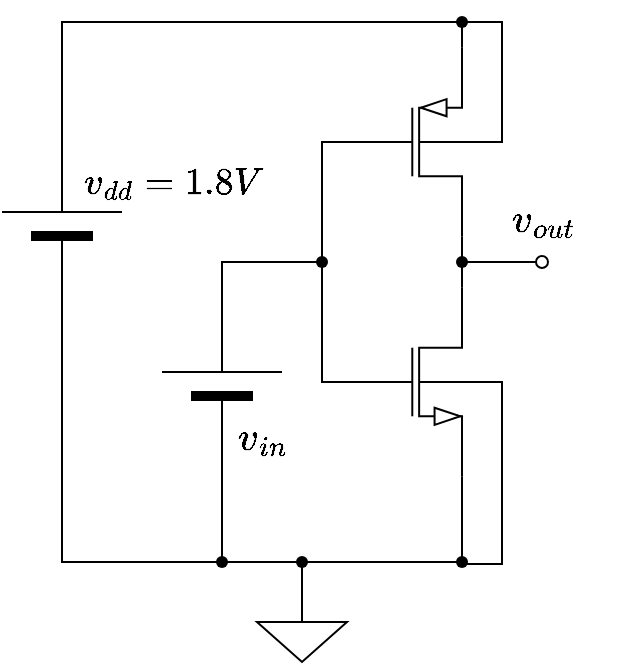 <mxfile version="23.1.5" type="device">
  <diagram name="ページ1" id="39H1uIZzQWtCZ264xKXX">
    <mxGraphModel dx="683" dy="398" grid="1" gridSize="10" guides="1" tooltips="1" connect="1" arrows="1" fold="1" page="1" pageScale="1" pageWidth="1169" pageHeight="827" math="1" shadow="0">
      <root>
        <mxCell id="0" />
        <mxCell id="1" parent="0" />
        <mxCell id="wj3v9_Fs6RNr7-EwIV5r-32" style="edgeStyle=orthogonalEdgeStyle;rounded=0;orthogonalLoop=1;jettySize=auto;html=1;exitX=1;exitY=0;exitDx=0;exitDy=0;exitPerimeter=0;strokeColor=default;align=center;verticalAlign=middle;fontFamily=Helvetica;fontSize=11;fontColor=default;labelBackgroundColor=default;endArrow=none;endFill=0;" edge="1" parent="1" source="wj3v9_Fs6RNr7-EwIV5r-1" target="wj3v9_Fs6RNr7-EwIV5r-30">
          <mxGeometry relative="1" as="geometry" />
        </mxCell>
        <mxCell id="wj3v9_Fs6RNr7-EwIV5r-1" value="" style="verticalLabelPosition=bottom;shadow=0;dashed=0;align=center;html=1;verticalAlign=top;shape=mxgraph.electrical.transistors.nmos_bulk;pointerEvents=1;" vertex="1" parent="1">
          <mxGeometry x="540" y="350" width="60" height="100" as="geometry" />
        </mxCell>
        <mxCell id="wj3v9_Fs6RNr7-EwIV5r-24" style="edgeStyle=orthogonalEdgeStyle;rounded=0;orthogonalLoop=1;jettySize=auto;html=1;exitX=1;exitY=0.5;exitDx=0;exitDy=0;exitPerimeter=0;strokeColor=default;align=center;verticalAlign=middle;fontFamily=Helvetica;fontSize=11;fontColor=default;labelBackgroundColor=default;endArrow=none;endFill=0;entryX=0.95;entryY=0.6;entryDx=0;entryDy=0;entryPerimeter=0;" edge="1" parent="1" source="wj3v9_Fs6RNr7-EwIV5r-2" target="wj3v9_Fs6RNr7-EwIV5r-20">
          <mxGeometry relative="1" as="geometry">
            <mxPoint x="620" y="220" as="targetPoint" />
            <Array as="points">
              <mxPoint x="620" y="280" />
              <mxPoint x="620" y="220" />
            </Array>
          </mxGeometry>
        </mxCell>
        <mxCell id="wj3v9_Fs6RNr7-EwIV5r-2" value="" style="verticalLabelPosition=bottom;shadow=0;dashed=0;align=center;html=1;verticalAlign=top;shape=mxgraph.electrical.transistors.pmos_bulk;pointerEvents=1;" vertex="1" parent="1">
          <mxGeometry x="540" y="230" width="60" height="100" as="geometry" />
        </mxCell>
        <mxCell id="wj3v9_Fs6RNr7-EwIV5r-3" value="" style="verticalLabelPosition=bottom;shadow=0;dashed=0;align=center;fillColor=strokeColor;html=1;verticalAlign=top;strokeWidth=1;shape=mxgraph.electrical.miscellaneous.monocell_battery;direction=north;" vertex="1" parent="1">
          <mxGeometry x="450" y="350" width="60" height="100" as="geometry" />
        </mxCell>
        <mxCell id="wj3v9_Fs6RNr7-EwIV5r-4" value="" style="verticalLabelPosition=bottom;shadow=0;dashed=0;align=center;fillColor=strokeColor;html=1;verticalAlign=top;strokeWidth=1;shape=mxgraph.electrical.miscellaneous.monocell_battery;direction=north;" vertex="1" parent="1">
          <mxGeometry x="370" y="270" width="60" height="100" as="geometry" />
        </mxCell>
        <mxCell id="wj3v9_Fs6RNr7-EwIV5r-5" value="" style="pointerEvents=1;verticalLabelPosition=bottom;shadow=0;dashed=0;align=center;html=1;verticalAlign=top;shape=mxgraph.electrical.signal_sources.signal_ground;fontFamily=Helvetica;fontSize=24;fontColor=default;" vertex="1" parent="1">
          <mxGeometry x="497.5" y="510" width="45" height="30" as="geometry" />
        </mxCell>
        <mxCell id="wj3v9_Fs6RNr7-EwIV5r-6" value="" style="shape=waypoint;sketch=0;fillStyle=solid;size=6;pointerEvents=1;points=[];fillColor=none;resizable=0;rotatable=0;perimeter=centerPerimeter;snapToPoint=1;fontFamily=Helvetica;fontSize=11;fontColor=default;" vertex="1" parent="1">
          <mxGeometry x="470" y="480" width="20" height="20" as="geometry" />
        </mxCell>
        <mxCell id="wj3v9_Fs6RNr7-EwIV5r-7" value="" style="shape=waypoint;sketch=0;fillStyle=solid;size=6;pointerEvents=1;points=[];fillColor=none;resizable=0;rotatable=0;perimeter=centerPerimeter;snapToPoint=1;fontFamily=Helvetica;fontSize=11;fontColor=default;" vertex="1" parent="1">
          <mxGeometry x="510" y="480" width="20" height="20" as="geometry" />
        </mxCell>
        <mxCell id="wj3v9_Fs6RNr7-EwIV5r-8" style="edgeStyle=orthogonalEdgeStyle;rounded=0;orthogonalLoop=1;jettySize=auto;html=1;exitX=0.5;exitY=0;exitDx=0;exitDy=0;exitPerimeter=0;entryX=0.633;entryY=1.033;entryDx=0;entryDy=0;entryPerimeter=0;endArrow=none;endFill=0;" edge="1" parent="1" source="wj3v9_Fs6RNr7-EwIV5r-5" target="wj3v9_Fs6RNr7-EwIV5r-7">
          <mxGeometry relative="1" as="geometry" />
        </mxCell>
        <mxCell id="wj3v9_Fs6RNr7-EwIV5r-10" style="edgeStyle=orthogonalEdgeStyle;rounded=0;orthogonalLoop=1;jettySize=auto;html=1;exitX=0;exitY=0.5;exitDx=0;exitDy=0;exitPerimeter=0;entryX=0.617;entryY=-0.017;entryDx=0;entryDy=0;entryPerimeter=0;strokeColor=default;align=center;verticalAlign=middle;fontFamily=Helvetica;fontSize=11;fontColor=default;labelBackgroundColor=default;endArrow=none;endFill=0;" edge="1" parent="1" source="wj3v9_Fs6RNr7-EwIV5r-3" target="wj3v9_Fs6RNr7-EwIV5r-6">
          <mxGeometry relative="1" as="geometry" />
        </mxCell>
        <mxCell id="wj3v9_Fs6RNr7-EwIV5r-11" style="edgeStyle=orthogonalEdgeStyle;rounded=0;orthogonalLoop=1;jettySize=auto;html=1;entryX=-0.017;entryY=0.6;entryDx=0;entryDy=0;entryPerimeter=0;strokeColor=default;align=center;verticalAlign=middle;fontFamily=Helvetica;fontSize=11;fontColor=default;labelBackgroundColor=default;endArrow=none;endFill=0;" edge="1" parent="1" source="wj3v9_Fs6RNr7-EwIV5r-6" target="wj3v9_Fs6RNr7-EwIV5r-7">
          <mxGeometry relative="1" as="geometry" />
        </mxCell>
        <mxCell id="wj3v9_Fs6RNr7-EwIV5r-12" style="edgeStyle=orthogonalEdgeStyle;rounded=0;orthogonalLoop=1;jettySize=auto;html=1;exitX=0;exitY=0.5;exitDx=0;exitDy=0;exitPerimeter=0;entryX=0.133;entryY=0.433;entryDx=0;entryDy=0;entryPerimeter=0;strokeColor=default;align=center;verticalAlign=middle;fontFamily=Helvetica;fontSize=11;fontColor=default;labelBackgroundColor=default;endArrow=none;endFill=0;" edge="1" parent="1" source="wj3v9_Fs6RNr7-EwIV5r-4" target="wj3v9_Fs6RNr7-EwIV5r-6">
          <mxGeometry relative="1" as="geometry">
            <Array as="points">
              <mxPoint x="400" y="490" />
            </Array>
          </mxGeometry>
        </mxCell>
        <mxCell id="wj3v9_Fs6RNr7-EwIV5r-15" value="" style="shape=waypoint;sketch=0;fillStyle=solid;size=6;pointerEvents=1;points=[];fillColor=none;resizable=0;rotatable=0;perimeter=centerPerimeter;snapToPoint=1;fontFamily=Helvetica;fontSize=11;fontColor=default;labelBackgroundColor=default;" vertex="1" parent="1">
          <mxGeometry x="520" y="330" width="20" height="20" as="geometry" />
        </mxCell>
        <mxCell id="wj3v9_Fs6RNr7-EwIV5r-16" style="edgeStyle=orthogonalEdgeStyle;rounded=0;orthogonalLoop=1;jettySize=auto;html=1;exitX=0;exitY=0.5;exitDx=0;exitDy=0;exitPerimeter=0;entryX=0.583;entryY=0.1;entryDx=0;entryDy=0;entryPerimeter=0;strokeColor=default;align=center;verticalAlign=middle;fontFamily=Helvetica;fontSize=11;fontColor=default;labelBackgroundColor=default;endArrow=none;endFill=0;" edge="1" parent="1" source="wj3v9_Fs6RNr7-EwIV5r-2" target="wj3v9_Fs6RNr7-EwIV5r-15">
          <mxGeometry relative="1" as="geometry">
            <Array as="points">
              <mxPoint x="530" y="280" />
            </Array>
          </mxGeometry>
        </mxCell>
        <mxCell id="wj3v9_Fs6RNr7-EwIV5r-17" style="edgeStyle=orthogonalEdgeStyle;rounded=0;orthogonalLoop=1;jettySize=auto;html=1;exitX=0;exitY=0.5;exitDx=0;exitDy=0;exitPerimeter=0;entryX=0.567;entryY=0.983;entryDx=0;entryDy=0;entryPerimeter=0;strokeColor=default;align=center;verticalAlign=middle;fontFamily=Helvetica;fontSize=11;fontColor=default;labelBackgroundColor=default;endArrow=none;endFill=0;" edge="1" parent="1" source="wj3v9_Fs6RNr7-EwIV5r-1" target="wj3v9_Fs6RNr7-EwIV5r-15">
          <mxGeometry relative="1" as="geometry">
            <Array as="points">
              <mxPoint x="530" y="400" />
            </Array>
          </mxGeometry>
        </mxCell>
        <mxCell id="wj3v9_Fs6RNr7-EwIV5r-18" style="edgeStyle=orthogonalEdgeStyle;rounded=0;orthogonalLoop=1;jettySize=auto;html=1;exitX=1;exitY=0.5;exitDx=0;exitDy=0;exitPerimeter=0;entryX=0.067;entryY=0.45;entryDx=0;entryDy=0;entryPerimeter=0;strokeColor=default;align=center;verticalAlign=middle;fontFamily=Helvetica;fontSize=11;fontColor=default;labelBackgroundColor=default;endArrow=none;endFill=0;" edge="1" parent="1" source="wj3v9_Fs6RNr7-EwIV5r-3" target="wj3v9_Fs6RNr7-EwIV5r-15">
          <mxGeometry relative="1" as="geometry">
            <Array as="points">
              <mxPoint x="480" y="340" />
            </Array>
          </mxGeometry>
        </mxCell>
        <mxCell id="wj3v9_Fs6RNr7-EwIV5r-20" value="" style="shape=waypoint;sketch=0;fillStyle=solid;size=6;pointerEvents=1;points=[];fillColor=none;resizable=0;rotatable=0;perimeter=centerPerimeter;snapToPoint=1;fontFamily=Helvetica;fontSize=11;fontColor=default;labelBackgroundColor=default;" vertex="1" parent="1">
          <mxGeometry x="590" y="210" width="20" height="20" as="geometry" />
        </mxCell>
        <mxCell id="wj3v9_Fs6RNr7-EwIV5r-21" style="edgeStyle=orthogonalEdgeStyle;rounded=0;orthogonalLoop=1;jettySize=auto;html=1;exitX=1;exitY=0;exitDx=0;exitDy=0;exitPerimeter=0;entryX=0.533;entryY=1.05;entryDx=0;entryDy=0;entryPerimeter=0;strokeColor=default;align=center;verticalAlign=middle;fontFamily=Helvetica;fontSize=11;fontColor=default;labelBackgroundColor=default;endArrow=none;endFill=0;" edge="1" parent="1" source="wj3v9_Fs6RNr7-EwIV5r-2" target="wj3v9_Fs6RNr7-EwIV5r-20">
          <mxGeometry relative="1" as="geometry" />
        </mxCell>
        <mxCell id="wj3v9_Fs6RNr7-EwIV5r-22" style="edgeStyle=orthogonalEdgeStyle;rounded=0;orthogonalLoop=1;jettySize=auto;html=1;exitX=1;exitY=0.5;exitDx=0;exitDy=0;exitPerimeter=0;entryX=0;entryY=0.467;entryDx=0;entryDy=0;entryPerimeter=0;strokeColor=default;align=center;verticalAlign=middle;fontFamily=Helvetica;fontSize=11;fontColor=default;labelBackgroundColor=default;endArrow=none;endFill=0;" edge="1" parent="1" source="wj3v9_Fs6RNr7-EwIV5r-4" target="wj3v9_Fs6RNr7-EwIV5r-20">
          <mxGeometry relative="1" as="geometry">
            <Array as="points">
              <mxPoint x="400" y="220" />
            </Array>
          </mxGeometry>
        </mxCell>
        <mxCell id="wj3v9_Fs6RNr7-EwIV5r-25" value="" style="shape=waypoint;sketch=0;fillStyle=solid;size=6;pointerEvents=1;points=[];fillColor=none;resizable=0;rotatable=0;perimeter=centerPerimeter;snapToPoint=1;fontFamily=Helvetica;fontSize=11;fontColor=default;" vertex="1" parent="1">
          <mxGeometry x="590" y="480" width="20" height="20" as="geometry" />
        </mxCell>
        <mxCell id="wj3v9_Fs6RNr7-EwIV5r-26" style="edgeStyle=orthogonalEdgeStyle;rounded=0;orthogonalLoop=1;jettySize=auto;html=1;exitX=1;exitY=1;exitDx=0;exitDy=0;exitPerimeter=0;entryX=0.65;entryY=-0.1;entryDx=0;entryDy=0;entryPerimeter=0;strokeColor=default;align=center;verticalAlign=middle;fontFamily=Helvetica;fontSize=11;fontColor=default;labelBackgroundColor=default;endArrow=none;endFill=0;" edge="1" parent="1" source="wj3v9_Fs6RNr7-EwIV5r-1" target="wj3v9_Fs6RNr7-EwIV5r-25">
          <mxGeometry relative="1" as="geometry" />
        </mxCell>
        <mxCell id="wj3v9_Fs6RNr7-EwIV5r-27" style="edgeStyle=orthogonalEdgeStyle;rounded=0;orthogonalLoop=1;jettySize=auto;html=1;entryX=0;entryY=0.5;entryDx=0;entryDy=0;entryPerimeter=0;strokeColor=default;align=center;verticalAlign=middle;fontFamily=Helvetica;fontSize=11;fontColor=default;labelBackgroundColor=default;endArrow=none;endFill=0;" edge="1" parent="1" source="wj3v9_Fs6RNr7-EwIV5r-7" target="wj3v9_Fs6RNr7-EwIV5r-25">
          <mxGeometry relative="1" as="geometry" />
        </mxCell>
        <mxCell id="wj3v9_Fs6RNr7-EwIV5r-28" style="edgeStyle=orthogonalEdgeStyle;rounded=0;orthogonalLoop=1;jettySize=auto;html=1;exitX=1;exitY=0.5;exitDx=0;exitDy=0;exitPerimeter=0;entryX=1.05;entryY=0.533;entryDx=0;entryDy=0;entryPerimeter=0;strokeColor=default;align=center;verticalAlign=middle;fontFamily=Helvetica;fontSize=11;fontColor=default;labelBackgroundColor=default;endArrow=none;endFill=0;" edge="1" parent="1" source="wj3v9_Fs6RNr7-EwIV5r-1" target="wj3v9_Fs6RNr7-EwIV5r-25">
          <mxGeometry relative="1" as="geometry">
            <Array as="points">
              <mxPoint x="620" y="400" />
              <mxPoint x="620" y="491" />
              <mxPoint x="600" y="491" />
            </Array>
          </mxGeometry>
        </mxCell>
        <mxCell id="wj3v9_Fs6RNr7-EwIV5r-29" value="" style="verticalLabelPosition=bottom;shadow=0;dashed=0;align=center;html=1;verticalAlign=top;strokeWidth=1;shape=ellipse;perimeter=ellipsePerimeter;fontFamily=Helvetica;fontSize=11;fontColor=default;aspect=fixed;labelBackgroundColor=default;" vertex="1" parent="1">
          <mxGeometry x="637" y="337.0" width="6" height="6" as="geometry" />
        </mxCell>
        <mxCell id="wj3v9_Fs6RNr7-EwIV5r-33" style="edgeStyle=orthogonalEdgeStyle;rounded=0;orthogonalLoop=1;jettySize=auto;html=1;entryX=0;entryY=0.5;entryDx=0;entryDy=0;strokeColor=default;align=center;verticalAlign=middle;fontFamily=Helvetica;fontSize=11;fontColor=default;labelBackgroundColor=default;endArrow=none;endFill=0;" edge="1" parent="1" source="wj3v9_Fs6RNr7-EwIV5r-30" target="wj3v9_Fs6RNr7-EwIV5r-29">
          <mxGeometry relative="1" as="geometry" />
        </mxCell>
        <mxCell id="wj3v9_Fs6RNr7-EwIV5r-30" value="" style="shape=waypoint;sketch=0;fillStyle=solid;size=6;pointerEvents=1;points=[];fillColor=none;resizable=0;rotatable=0;perimeter=centerPerimeter;snapToPoint=1;fontFamily=Helvetica;fontSize=11;fontColor=default;labelBackgroundColor=default;" vertex="1" parent="1">
          <mxGeometry x="590" y="330" width="20" height="20" as="geometry" />
        </mxCell>
        <mxCell id="wj3v9_Fs6RNr7-EwIV5r-31" style="edgeStyle=orthogonalEdgeStyle;rounded=0;orthogonalLoop=1;jettySize=auto;html=1;exitX=1;exitY=1;exitDx=0;exitDy=0;exitPerimeter=0;entryX=0.6;entryY=0.083;entryDx=0;entryDy=0;entryPerimeter=0;strokeColor=default;align=center;verticalAlign=middle;fontFamily=Helvetica;fontSize=11;fontColor=default;labelBackgroundColor=default;endArrow=none;endFill=0;" edge="1" parent="1" source="wj3v9_Fs6RNr7-EwIV5r-2" target="wj3v9_Fs6RNr7-EwIV5r-30">
          <mxGeometry relative="1" as="geometry" />
        </mxCell>
        <mxCell id="wj3v9_Fs6RNr7-EwIV5r-34" value="&lt;span style=&quot;font-size: 17px;&quot;&gt;`v_{i n}`&lt;/span&gt;" style="text;html=1;align=center;verticalAlign=middle;resizable=0;points=[];autosize=1;strokeColor=none;fillColor=none;fontSize=17;fontFamily=Helvetica;fontColor=default;labelBackgroundColor=default;" vertex="1" parent="1">
          <mxGeometry x="460" y="414" width="80" height="30" as="geometry" />
        </mxCell>
        <mxCell id="wj3v9_Fs6RNr7-EwIV5r-35" value="&lt;span style=&quot;font-size: 16px;&quot;&gt;`v_{dd}=1.8 V`&lt;/span&gt;" style="text;html=1;align=center;verticalAlign=middle;resizable=0;points=[];autosize=1;strokeColor=none;fillColor=none;fontSize=16;fontFamily=Helvetica;fontColor=default;labelBackgroundColor=default;" vertex="1" parent="1">
          <mxGeometry x="390" y="285" width="130" height="30" as="geometry" />
        </mxCell>
        <mxCell id="wj3v9_Fs6RNr7-EwIV5r-36" value="&lt;span style=&quot;font-size: 17px;&quot;&gt;`v_{out}`&lt;/span&gt;" style="text;html=1;align=center;verticalAlign=middle;resizable=0;points=[];autosize=1;strokeColor=none;fillColor=none;fontSize=17;fontFamily=Helvetica;fontColor=default;labelBackgroundColor=default;" vertex="1" parent="1">
          <mxGeometry x="595" y="305" width="90" height="30" as="geometry" />
        </mxCell>
      </root>
    </mxGraphModel>
  </diagram>
</mxfile>
